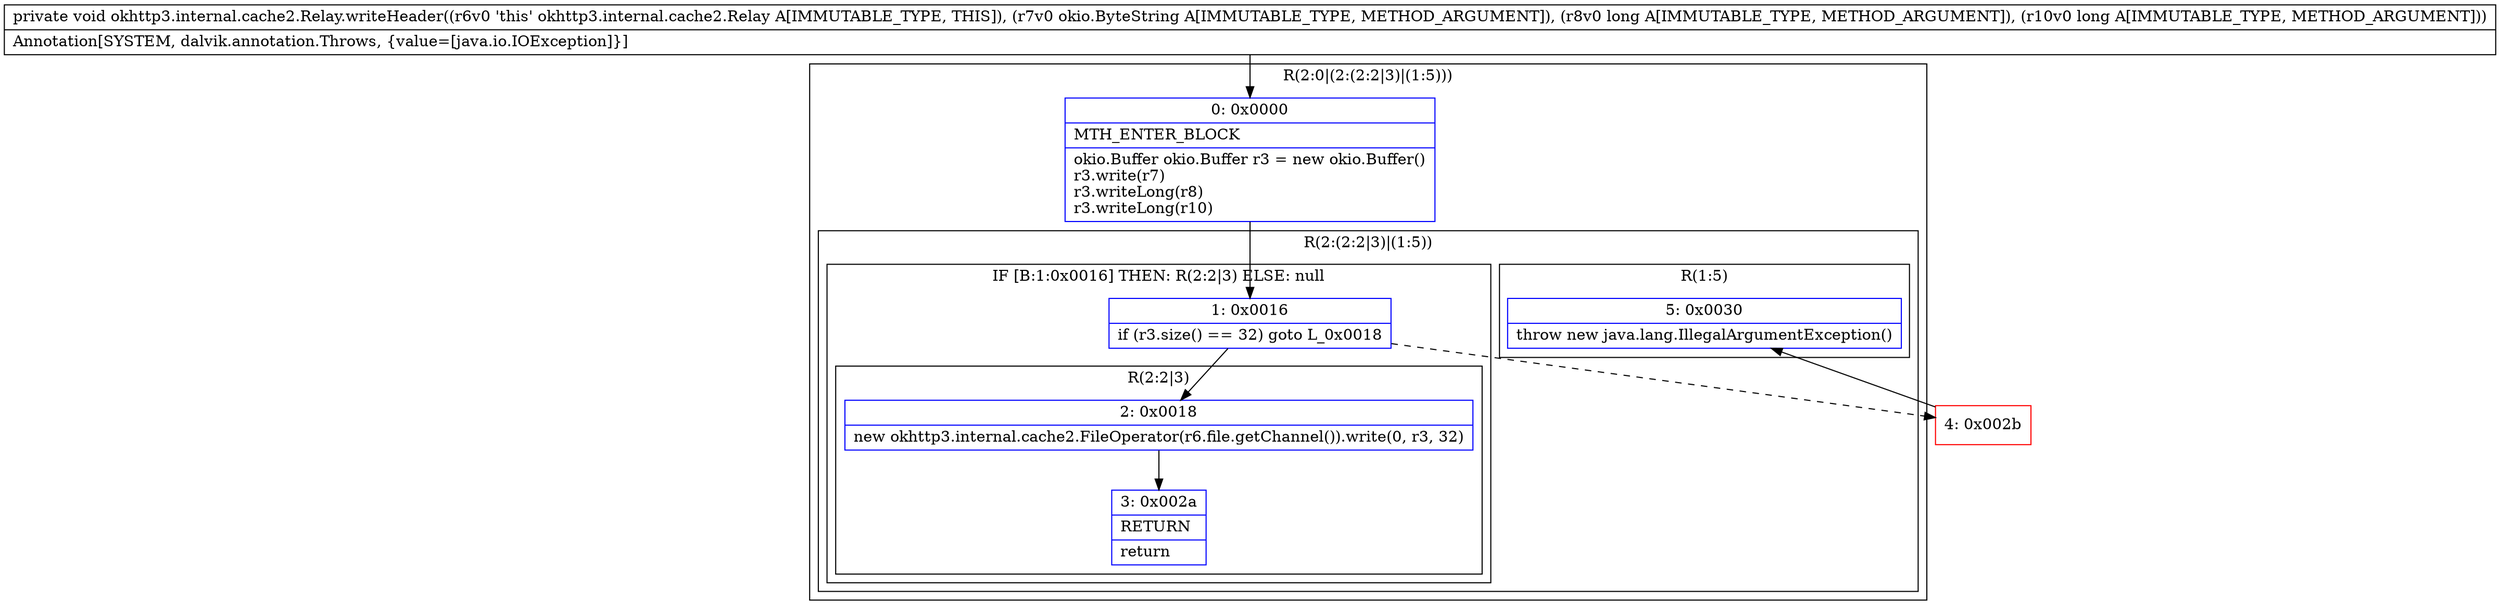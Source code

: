 digraph "CFG forokhttp3.internal.cache2.Relay.writeHeader(Lokio\/ByteString;JJ)V" {
subgraph cluster_Region_349288800 {
label = "R(2:0|(2:(2:2|3)|(1:5)))";
node [shape=record,color=blue];
Node_0 [shape=record,label="{0\:\ 0x0000|MTH_ENTER_BLOCK\l|okio.Buffer okio.Buffer r3 = new okio.Buffer()\lr3.write(r7)\lr3.writeLong(r8)\lr3.writeLong(r10)\l}"];
subgraph cluster_Region_139983910 {
label = "R(2:(2:2|3)|(1:5))";
node [shape=record,color=blue];
subgraph cluster_IfRegion_520368536 {
label = "IF [B:1:0x0016] THEN: R(2:2|3) ELSE: null";
node [shape=record,color=blue];
Node_1 [shape=record,label="{1\:\ 0x0016|if (r3.size() == 32) goto L_0x0018\l}"];
subgraph cluster_Region_205016511 {
label = "R(2:2|3)";
node [shape=record,color=blue];
Node_2 [shape=record,label="{2\:\ 0x0018|new okhttp3.internal.cache2.FileOperator(r6.file.getChannel()).write(0, r3, 32)\l}"];
Node_3 [shape=record,label="{3\:\ 0x002a|RETURN\l|return\l}"];
}
}
subgraph cluster_Region_1379455598 {
label = "R(1:5)";
node [shape=record,color=blue];
Node_5 [shape=record,label="{5\:\ 0x0030|throw new java.lang.IllegalArgumentException()\l}"];
}
}
}
Node_4 [shape=record,color=red,label="{4\:\ 0x002b}"];
MethodNode[shape=record,label="{private void okhttp3.internal.cache2.Relay.writeHeader((r6v0 'this' okhttp3.internal.cache2.Relay A[IMMUTABLE_TYPE, THIS]), (r7v0 okio.ByteString A[IMMUTABLE_TYPE, METHOD_ARGUMENT]), (r8v0 long A[IMMUTABLE_TYPE, METHOD_ARGUMENT]), (r10v0 long A[IMMUTABLE_TYPE, METHOD_ARGUMENT]))  | Annotation[SYSTEM, dalvik.annotation.Throws, \{value=[java.io.IOException]\}]\l}"];
MethodNode -> Node_0;
Node_0 -> Node_1;
Node_1 -> Node_2;
Node_1 -> Node_4[style=dashed];
Node_2 -> Node_3;
Node_4 -> Node_5;
}

